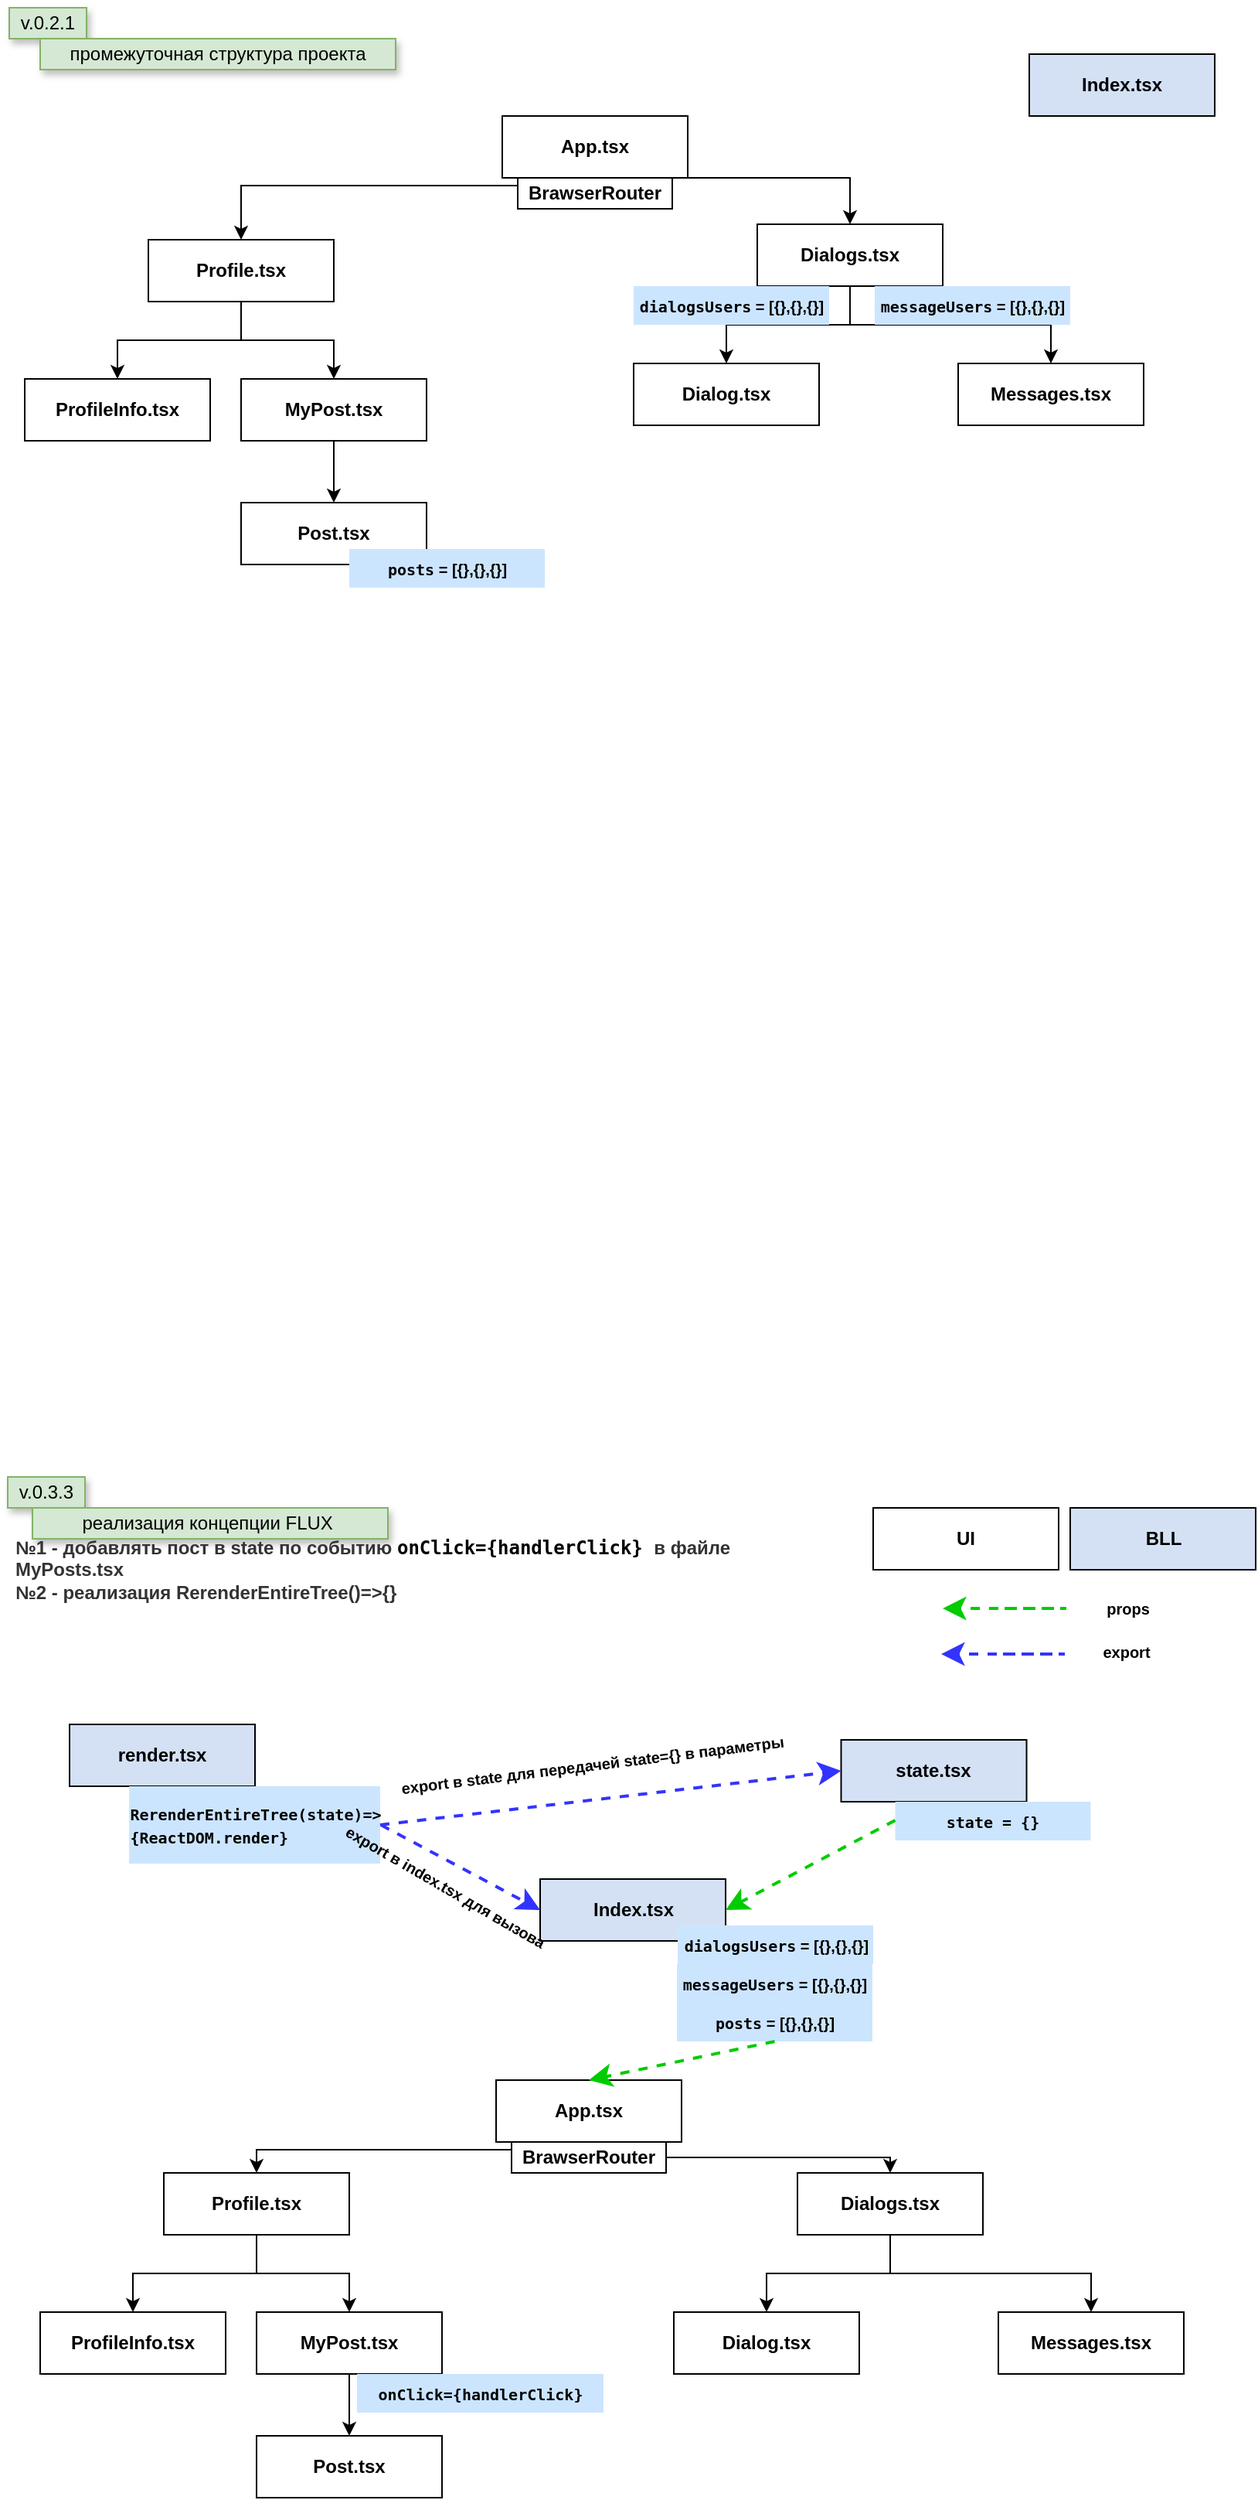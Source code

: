 <mxfile version="16.5.6" type="github">
  <diagram id="oLFiRbwE-C5T9zBizWjQ" name="Page-1">
    <mxGraphModel dx="1758" dy="896" grid="1" gridSize="10" guides="1" tooltips="1" connect="1" arrows="0" fold="1" page="1" pageScale="1" pageWidth="827" pageHeight="1169" math="0" shadow="0">
      <root>
        <mxCell id="0" />
        <mxCell id="1" parent="0" />
        <mxCell id="9WCbVWumMUlL1E1PXj8_-1" value="v.0.2.1" style="text;html=1;strokeColor=#82b366;fillColor=#d5e8d4;align=center;verticalAlign=middle;whiteSpace=wrap;rounded=0;glass=0;shadow=1;" parent="1" vertex="1">
          <mxGeometry x="10" y="10" width="50" height="20" as="geometry" />
        </mxCell>
        <mxCell id="0pOiVx95gZNzW9qbfq_K-2" value="промежуточная структура проекта" style="text;html=1;strokeColor=#82b366;fillColor=#D5E8D4;align=center;verticalAlign=middle;whiteSpace=wrap;rounded=0;glass=0;shadow=1;" parent="1" vertex="1">
          <mxGeometry x="30" y="30" width="230" height="20" as="geometry" />
        </mxCell>
        <mxCell id="0pOiVx95gZNzW9qbfq_K-4" value="&lt;b&gt;App.tsx&lt;/b&gt;" style="rounded=0;whiteSpace=wrap;html=1;fillColor=#FFFFFF;" parent="1" vertex="1">
          <mxGeometry x="329" y="80" width="120" height="40" as="geometry" />
        </mxCell>
        <mxCell id="0pOiVx95gZNzW9qbfq_K-25" style="edgeStyle=orthogonalEdgeStyle;rounded=0;orthogonalLoop=1;jettySize=auto;html=1;exitX=0.5;exitY=1;exitDx=0;exitDy=0;entryX=0.5;entryY=0;entryDx=0;entryDy=0;fontSize=10;fontColor=#000000;" parent="1" source="0pOiVx95gZNzW9qbfq_K-5" target="0pOiVx95gZNzW9qbfq_K-10" edge="1">
          <mxGeometry relative="1" as="geometry" />
        </mxCell>
        <mxCell id="0pOiVx95gZNzW9qbfq_K-26" style="edgeStyle=orthogonalEdgeStyle;rounded=0;orthogonalLoop=1;jettySize=auto;html=1;exitX=0.5;exitY=1;exitDx=0;exitDy=0;entryX=0.5;entryY=0;entryDx=0;entryDy=0;fontSize=10;fontColor=#000000;" parent="1" source="0pOiVx95gZNzW9qbfq_K-5" target="0pOiVx95gZNzW9qbfq_K-11" edge="1">
          <mxGeometry relative="1" as="geometry" />
        </mxCell>
        <mxCell id="0pOiVx95gZNzW9qbfq_K-5" value="&lt;b&gt;Profile.tsx&lt;/b&gt;" style="rounded=0;whiteSpace=wrap;html=1;fillColor=#FFFFFF;" parent="1" vertex="1">
          <mxGeometry x="100" y="160" width="120" height="40" as="geometry" />
        </mxCell>
        <mxCell id="0pOiVx95gZNzW9qbfq_K-27" style="edgeStyle=orthogonalEdgeStyle;rounded=0;orthogonalLoop=1;jettySize=auto;html=1;exitX=0.5;exitY=1;exitDx=0;exitDy=0;entryX=0.5;entryY=0;entryDx=0;entryDy=0;fontSize=10;fontColor=#000000;" parent="1" source="0pOiVx95gZNzW9qbfq_K-6" target="0pOiVx95gZNzW9qbfq_K-13" edge="1">
          <mxGeometry relative="1" as="geometry" />
        </mxCell>
        <mxCell id="0pOiVx95gZNzW9qbfq_K-28" style="edgeStyle=orthogonalEdgeStyle;rounded=0;orthogonalLoop=1;jettySize=auto;html=1;exitX=0.5;exitY=1;exitDx=0;exitDy=0;fontSize=10;fontColor=#000000;" parent="1" source="0pOiVx95gZNzW9qbfq_K-6" target="0pOiVx95gZNzW9qbfq_K-14" edge="1">
          <mxGeometry relative="1" as="geometry" />
        </mxCell>
        <mxCell id="0pOiVx95gZNzW9qbfq_K-6" value="&lt;b&gt;Dialogs.tsx&lt;/b&gt;" style="rounded=0;whiteSpace=wrap;html=1;fillColor=#FFFFFF;" parent="1" vertex="1">
          <mxGeometry x="494" y="150" width="120" height="40" as="geometry" />
        </mxCell>
        <mxCell id="0pOiVx95gZNzW9qbfq_K-24" style="edgeStyle=orthogonalEdgeStyle;rounded=0;orthogonalLoop=1;jettySize=auto;html=1;exitX=0;exitY=0.25;exitDx=0;exitDy=0;entryX=0.5;entryY=0;entryDx=0;entryDy=0;fontSize=10;fontColor=#000000;" parent="1" source="0pOiVx95gZNzW9qbfq_K-8" target="0pOiVx95gZNzW9qbfq_K-5" edge="1">
          <mxGeometry relative="1" as="geometry" />
        </mxCell>
        <mxCell id="0pOiVx95gZNzW9qbfq_K-30" style="edgeStyle=orthogonalEdgeStyle;rounded=0;orthogonalLoop=1;jettySize=auto;html=1;exitX=1;exitY=0;exitDx=0;exitDy=0;entryX=0.5;entryY=0;entryDx=0;entryDy=0;fontSize=10;fontColor=#000000;" parent="1" source="0pOiVx95gZNzW9qbfq_K-8" target="0pOiVx95gZNzW9qbfq_K-6" edge="1">
          <mxGeometry relative="1" as="geometry">
            <Array as="points">
              <mxPoint x="554" y="120" />
            </Array>
          </mxGeometry>
        </mxCell>
        <mxCell id="0pOiVx95gZNzW9qbfq_K-8" value="&lt;b&gt;BrawserRouter&lt;/b&gt;" style="rounded=0;whiteSpace=wrap;html=1;fillColor=#FFFFFF;" parent="1" vertex="1">
          <mxGeometry x="339" y="120" width="100" height="20" as="geometry" />
        </mxCell>
        <mxCell id="0pOiVx95gZNzW9qbfq_K-9" value="&lt;b&gt;Index.tsx&lt;/b&gt;" style="rounded=0;whiteSpace=wrap;html=1;fillColor=#D4E1F5;shadow=0;strokeColor=#000000;" parent="1" vertex="1">
          <mxGeometry x="670" y="40" width="120" height="40" as="geometry" />
        </mxCell>
        <mxCell id="0pOiVx95gZNzW9qbfq_K-10" value="&lt;b&gt;ProfileInfo.tsx&lt;/b&gt;" style="rounded=0;whiteSpace=wrap;html=1;fillColor=#FFFFFF;" parent="1" vertex="1">
          <mxGeometry x="20" y="250" width="120" height="40" as="geometry" />
        </mxCell>
        <mxCell id="0pOiVx95gZNzW9qbfq_K-29" style="edgeStyle=orthogonalEdgeStyle;rounded=0;orthogonalLoop=1;jettySize=auto;html=1;exitX=0.5;exitY=1;exitDx=0;exitDy=0;fontSize=10;fontColor=#000000;" parent="1" source="0pOiVx95gZNzW9qbfq_K-11" target="0pOiVx95gZNzW9qbfq_K-12" edge="1">
          <mxGeometry relative="1" as="geometry" />
        </mxCell>
        <mxCell id="0pOiVx95gZNzW9qbfq_K-11" value="&lt;b&gt;MyPost.tsx&lt;/b&gt;" style="rounded=0;whiteSpace=wrap;html=1;fillColor=#FFFFFF;" parent="1" vertex="1">
          <mxGeometry x="160" y="250" width="120" height="40" as="geometry" />
        </mxCell>
        <mxCell id="0pOiVx95gZNzW9qbfq_K-12" value="&lt;b&gt;Post.tsx&lt;/b&gt;" style="rounded=0;whiteSpace=wrap;html=1;fillColor=#FFFFFF;" parent="1" vertex="1">
          <mxGeometry x="160" y="330" width="120" height="40" as="geometry" />
        </mxCell>
        <mxCell id="0pOiVx95gZNzW9qbfq_K-13" value="&lt;b&gt;Dialog.tsx&lt;/b&gt;" style="rounded=0;whiteSpace=wrap;html=1;fillColor=#FFFFFF;" parent="1" vertex="1">
          <mxGeometry x="414" y="240" width="120" height="40" as="geometry" />
        </mxCell>
        <mxCell id="0pOiVx95gZNzW9qbfq_K-14" value="&lt;b&gt;Messages.tsx&lt;/b&gt;" style="rounded=0;whiteSpace=wrap;html=1;fillColor=#FFFFFF;" parent="1" vertex="1">
          <mxGeometry x="624" y="240" width="120" height="40" as="geometry" />
        </mxCell>
        <mxCell id="0pOiVx95gZNzW9qbfq_K-15" value="&lt;b&gt;&lt;font style=&quot;font-size: 10px&quot;&gt;&lt;span style=&quot;font-family: &amp;#34;jetbrains mono&amp;#34; , monospace&quot;&gt;dialogsUsers&lt;/span&gt;&amp;nbsp;= [{},{},{}]&lt;/font&gt;&lt;/b&gt;" style="rounded=0;whiteSpace=wrap;html=1;shadow=0;strokeColor=none;fillColor=#CCE5FF;" parent="1" vertex="1">
          <mxGeometry x="414" y="190" width="126.5" height="25" as="geometry" />
        </mxCell>
        <mxCell id="0pOiVx95gZNzW9qbfq_K-19" value="&lt;b&gt;&lt;font style=&quot;font-size: 10px&quot;&gt;&lt;span style=&quot;font-family: &amp;#34;jetbrains mono&amp;#34; , monospace&quot;&gt;messageUsers&lt;/span&gt;&amp;nbsp;= [{},{},{}]&lt;/font&gt;&lt;/b&gt;" style="rounded=0;whiteSpace=wrap;html=1;shadow=0;strokeColor=none;fillColor=#CCE5FF;" parent="1" vertex="1">
          <mxGeometry x="570" y="190" width="126.5" height="25" as="geometry" />
        </mxCell>
        <mxCell id="0pOiVx95gZNzW9qbfq_K-20" value="&lt;b&gt;&lt;font style=&quot;font-size: 10px&quot;&gt;&lt;font face=&quot;jetbrains mono, monospace&quot;&gt;posts&lt;/font&gt; = [{},{},{}]&lt;/font&gt;&lt;/b&gt;" style="rounded=0;whiteSpace=wrap;html=1;shadow=0;strokeColor=none;fillColor=#CCE5FF;" parent="1" vertex="1">
          <mxGeometry x="230" y="360" width="126.5" height="25" as="geometry" />
        </mxCell>
        <mxCell id="BKw3hRmDs_eH8maUTLtB-39" value="v.0.3.3" style="text;html=1;strokeColor=#82b366;fillColor=#d5e8d4;align=center;verticalAlign=middle;whiteSpace=wrap;rounded=0;glass=0;shadow=1;" vertex="1" parent="1">
          <mxGeometry x="9" y="960" width="50" height="20" as="geometry" />
        </mxCell>
        <mxCell id="BKw3hRmDs_eH8maUTLtB-40" value="реализация концепции FLUX&amp;nbsp;" style="text;html=1;strokeColor=#82b366;fillColor=#D5E8D4;align=center;verticalAlign=middle;whiteSpace=wrap;rounded=0;glass=0;shadow=1;" vertex="1" parent="1">
          <mxGeometry x="25" y="980" width="230" height="20" as="geometry" />
        </mxCell>
        <mxCell id="BKw3hRmDs_eH8maUTLtB-41" value="&lt;b&gt;App.tsx&lt;/b&gt;" style="rounded=0;whiteSpace=wrap;html=1;fillColor=#FFFFFF;" vertex="1" parent="1">
          <mxGeometry x="325" y="1350" width="120" height="40" as="geometry" />
        </mxCell>
        <mxCell id="BKw3hRmDs_eH8maUTLtB-42" style="edgeStyle=orthogonalEdgeStyle;rounded=0;orthogonalLoop=1;jettySize=auto;html=1;exitX=0.5;exitY=1;exitDx=0;exitDy=0;entryX=0.5;entryY=0;entryDx=0;entryDy=0;fontSize=10;fontColor=#000000;" edge="1" parent="1" source="BKw3hRmDs_eH8maUTLtB-44" target="BKw3hRmDs_eH8maUTLtB-52">
          <mxGeometry relative="1" as="geometry" />
        </mxCell>
        <mxCell id="BKw3hRmDs_eH8maUTLtB-43" style="edgeStyle=orthogonalEdgeStyle;rounded=0;orthogonalLoop=1;jettySize=auto;html=1;exitX=0.5;exitY=1;exitDx=0;exitDy=0;entryX=0.5;entryY=0;entryDx=0;entryDy=0;fontSize=10;fontColor=#000000;" edge="1" parent="1" source="BKw3hRmDs_eH8maUTLtB-44" target="BKw3hRmDs_eH8maUTLtB-54">
          <mxGeometry relative="1" as="geometry" />
        </mxCell>
        <mxCell id="BKw3hRmDs_eH8maUTLtB-44" value="&lt;b&gt;Profile.tsx&lt;/b&gt;" style="rounded=0;whiteSpace=wrap;html=1;fillColor=#FFFFFF;" vertex="1" parent="1">
          <mxGeometry x="110" y="1410" width="120" height="40" as="geometry" />
        </mxCell>
        <mxCell id="BKw3hRmDs_eH8maUTLtB-45" style="edgeStyle=orthogonalEdgeStyle;rounded=0;orthogonalLoop=1;jettySize=auto;html=1;exitX=0.5;exitY=1;exitDx=0;exitDy=0;entryX=0.5;entryY=0;entryDx=0;entryDy=0;fontSize=10;fontColor=#000000;" edge="1" parent="1" source="BKw3hRmDs_eH8maUTLtB-47" target="BKw3hRmDs_eH8maUTLtB-56">
          <mxGeometry relative="1" as="geometry" />
        </mxCell>
        <mxCell id="BKw3hRmDs_eH8maUTLtB-46" style="edgeStyle=orthogonalEdgeStyle;rounded=0;orthogonalLoop=1;jettySize=auto;html=1;exitX=0.5;exitY=1;exitDx=0;exitDy=0;fontSize=10;fontColor=#000000;" edge="1" parent="1" source="BKw3hRmDs_eH8maUTLtB-47" target="BKw3hRmDs_eH8maUTLtB-57">
          <mxGeometry relative="1" as="geometry" />
        </mxCell>
        <mxCell id="BKw3hRmDs_eH8maUTLtB-47" value="&lt;b&gt;Dialogs.tsx&lt;/b&gt;" style="rounded=0;whiteSpace=wrap;html=1;fillColor=#FFFFFF;" vertex="1" parent="1">
          <mxGeometry x="520" y="1410" width="120" height="40" as="geometry" />
        </mxCell>
        <mxCell id="BKw3hRmDs_eH8maUTLtB-48" style="edgeStyle=orthogonalEdgeStyle;rounded=0;orthogonalLoop=1;jettySize=auto;html=1;exitX=0;exitY=0.25;exitDx=0;exitDy=0;entryX=0.5;entryY=0;entryDx=0;entryDy=0;fontSize=10;fontColor=#000000;" edge="1" parent="1" source="BKw3hRmDs_eH8maUTLtB-50" target="BKw3hRmDs_eH8maUTLtB-44">
          <mxGeometry relative="1" as="geometry">
            <Array as="points">
              <mxPoint x="170" y="1395" />
            </Array>
          </mxGeometry>
        </mxCell>
        <mxCell id="BKw3hRmDs_eH8maUTLtB-49" style="edgeStyle=orthogonalEdgeStyle;rounded=0;orthogonalLoop=1;jettySize=auto;html=1;exitX=1;exitY=0.5;exitDx=0;exitDy=0;entryX=0.5;entryY=0;entryDx=0;entryDy=0;fontSize=10;fontColor=#000000;" edge="1" parent="1" source="BKw3hRmDs_eH8maUTLtB-50" target="BKw3hRmDs_eH8maUTLtB-47">
          <mxGeometry relative="1" as="geometry">
            <Array as="points">
              <mxPoint x="580" y="1400" />
            </Array>
          </mxGeometry>
        </mxCell>
        <mxCell id="BKw3hRmDs_eH8maUTLtB-50" value="&lt;b&gt;BrawserRouter&lt;/b&gt;" style="rounded=0;whiteSpace=wrap;html=1;fillColor=#FFFFFF;" vertex="1" parent="1">
          <mxGeometry x="335" y="1390" width="100" height="20" as="geometry" />
        </mxCell>
        <mxCell id="BKw3hRmDs_eH8maUTLtB-51" value="&lt;b&gt;Index.tsx&lt;/b&gt;" style="rounded=0;whiteSpace=wrap;html=1;fillColor=#D4E1F5;shadow=0;strokeColor=#000000;" vertex="1" parent="1">
          <mxGeometry x="353.5" y="1220" width="120" height="40" as="geometry" />
        </mxCell>
        <mxCell id="BKw3hRmDs_eH8maUTLtB-52" value="&lt;b&gt;ProfileInfo.tsx&lt;/b&gt;" style="rounded=0;whiteSpace=wrap;html=1;fillColor=#FFFFFF;" vertex="1" parent="1">
          <mxGeometry x="30" y="1500" width="120" height="40" as="geometry" />
        </mxCell>
        <mxCell id="BKw3hRmDs_eH8maUTLtB-53" style="edgeStyle=orthogonalEdgeStyle;rounded=0;orthogonalLoop=1;jettySize=auto;html=1;exitX=0.5;exitY=1;exitDx=0;exitDy=0;fontSize=10;fontColor=#000000;" edge="1" parent="1" source="BKw3hRmDs_eH8maUTLtB-54" target="BKw3hRmDs_eH8maUTLtB-55">
          <mxGeometry relative="1" as="geometry" />
        </mxCell>
        <mxCell id="BKw3hRmDs_eH8maUTLtB-54" value="&lt;b&gt;MyPost.tsx&lt;/b&gt;" style="rounded=0;whiteSpace=wrap;html=1;fillColor=#FFFFFF;" vertex="1" parent="1">
          <mxGeometry x="170" y="1500" width="120" height="40" as="geometry" />
        </mxCell>
        <mxCell id="BKw3hRmDs_eH8maUTLtB-55" value="&lt;b&gt;Post.tsx&lt;/b&gt;" style="rounded=0;whiteSpace=wrap;html=1;fillColor=#FFFFFF;" vertex="1" parent="1">
          <mxGeometry x="170" y="1580" width="120" height="40" as="geometry" />
        </mxCell>
        <mxCell id="BKw3hRmDs_eH8maUTLtB-56" value="&lt;b&gt;Dialog.tsx&lt;/b&gt;" style="rounded=0;whiteSpace=wrap;html=1;fillColor=#FFFFFF;" vertex="1" parent="1">
          <mxGeometry x="440" y="1500" width="120" height="40" as="geometry" />
        </mxCell>
        <mxCell id="BKw3hRmDs_eH8maUTLtB-57" value="&lt;b&gt;Messages.tsx&lt;/b&gt;" style="rounded=0;whiteSpace=wrap;html=1;fillColor=#FFFFFF;" vertex="1" parent="1">
          <mxGeometry x="650" y="1500" width="120" height="40" as="geometry" />
        </mxCell>
        <mxCell id="BKw3hRmDs_eH8maUTLtB-58" value="&lt;b&gt;&lt;font style=&quot;font-size: 10px&quot;&gt;&lt;span style=&quot;font-family: &amp;#34;jetbrains mono&amp;#34; , monospace&quot;&gt;dialogsUsers&lt;/span&gt;&amp;nbsp;= [{},{},{}]&lt;/font&gt;&lt;/b&gt;" style="rounded=0;whiteSpace=wrap;html=1;shadow=0;strokeColor=none;fillColor=#CCE5FF;" vertex="1" parent="1">
          <mxGeometry x="442.5" y="1250" width="126.5" height="25" as="geometry" />
        </mxCell>
        <mxCell id="BKw3hRmDs_eH8maUTLtB-61" value="&lt;b&gt;&lt;font style=&quot;font-size: 10px&quot;&gt;&lt;span style=&quot;font-family: &amp;#34;jetbrains mono&amp;#34; , monospace&quot;&gt;messageUsers&lt;/span&gt;&amp;nbsp;= [{},{},{}]&lt;/font&gt;&lt;/b&gt;" style="rounded=0;whiteSpace=wrap;html=1;shadow=0;strokeColor=none;fillColor=#CCE5FF;" vertex="1" parent="1">
          <mxGeometry x="442" y="1275" width="126.5" height="25" as="geometry" />
        </mxCell>
        <mxCell id="BKw3hRmDs_eH8maUTLtB-63" value="&lt;b&gt;&lt;font style=&quot;font-size: 10px&quot;&gt;&lt;font face=&quot;jetbrains mono, monospace&quot;&gt;posts&lt;/font&gt; = [{},{},{}]&lt;/font&gt;&lt;/b&gt;" style="rounded=0;whiteSpace=wrap;html=1;shadow=0;strokeColor=none;fillColor=#CCE5FF;" vertex="1" parent="1">
          <mxGeometry x="442" y="1300" width="126.5" height="25" as="geometry" />
        </mxCell>
        <mxCell id="BKw3hRmDs_eH8maUTLtB-65" value="&lt;b&gt;state.tsx&lt;/b&gt;" style="rounded=0;whiteSpace=wrap;html=1;fillColor=#D4E1F5;shadow=0;strokeColor=#000000;" vertex="1" parent="1">
          <mxGeometry x="548.25" y="1130" width="120" height="40" as="geometry" />
        </mxCell>
        <mxCell id="BKw3hRmDs_eH8maUTLtB-66" value="&lt;b&gt;№1 - добавлять пост в state по событию&amp;nbsp;&lt;/b&gt;&lt;b style=&quot;color: rgb(0 , 0 , 0) ; font-family: &amp;#34;jetbrains mono&amp;#34; , monospace&quot;&gt;onClick={handlerClick}&amp;nbsp;&lt;/b&gt;&lt;b&gt;в файле MyPosts.tsx&lt;br&gt;№2 - реализация RerenderEntireTree()=&amp;gt;{}&amp;nbsp;&amp;nbsp;&lt;br&gt;&lt;/b&gt;" style="text;html=1;strokeColor=none;fillColor=none;align=left;verticalAlign=middle;whiteSpace=wrap;rounded=0;labelBackgroundColor=none;labelBorderColor=none;fontFamily=Helvetica;fontSize=12;fontColor=#333333;" vertex="1" parent="1">
          <mxGeometry x="11.5" y="1000" width="529" height="40" as="geometry" />
        </mxCell>
        <mxCell id="BKw3hRmDs_eH8maUTLtB-67" value="&lt;b&gt;BLL&lt;/b&gt;" style="rounded=0;whiteSpace=wrap;html=1;fillColor=#D4E1F5;shadow=0;strokeColor=#000000;" vertex="1" parent="1">
          <mxGeometry x="696.5" y="980" width="120" height="40" as="geometry" />
        </mxCell>
        <mxCell id="BKw3hRmDs_eH8maUTLtB-68" value="&lt;b&gt;UI&lt;/b&gt;" style="rounded=0;whiteSpace=wrap;html=1;fillColor=#FFFFFF;strokeColor=#000000;" vertex="1" parent="1">
          <mxGeometry x="569" y="980" width="120" height="40" as="geometry" />
        </mxCell>
        <mxCell id="BKw3hRmDs_eH8maUTLtB-70" value="&lt;pre style=&quot;color: rgb(51 , 51 , 51) ; text-align: left ; font-family: &amp;#34;jetbrains mono&amp;#34; , monospace&quot;&gt;&lt;font color=&quot;#000000&quot; style=&quot;font-size: 10px&quot;&gt;&lt;b&gt;onClick={handlerClick}&lt;/b&gt;&lt;/font&gt;&lt;/pre&gt;" style="rounded=0;whiteSpace=wrap;html=1;shadow=0;strokeColor=none;fillColor=#CCE5FF;" vertex="1" parent="1">
          <mxGeometry x="235" y="1540" width="159.5" height="25" as="geometry" />
        </mxCell>
        <mxCell id="BKw3hRmDs_eH8maUTLtB-71" value="&lt;font face=&quot;jetbrains mono, monospace&quot;&gt;&lt;span style=&quot;font-size: 10px&quot;&gt;&lt;b&gt;state = {}&lt;/b&gt;&lt;/span&gt;&lt;/font&gt;" style="rounded=0;whiteSpace=wrap;html=1;shadow=0;strokeColor=none;fillColor=#CCE5FF;" vertex="1" parent="1">
          <mxGeometry x="583.25" y="1170" width="126.5" height="25" as="geometry" />
        </mxCell>
        <mxCell id="BKw3hRmDs_eH8maUTLtB-72" value="&lt;b&gt;render.tsx&lt;/b&gt;" style="rounded=0;whiteSpace=wrap;html=1;fillColor=#D4E1F5;shadow=0;strokeColor=#000000;" vertex="1" parent="1">
          <mxGeometry x="49" y="1120" width="120" height="40" as="geometry" />
        </mxCell>
        <mxCell id="BKw3hRmDs_eH8maUTLtB-74" value="&lt;pre style=&quot;text-align: left ; font-family: &amp;#34;jetbrains mono&amp;#34; , monospace&quot;&gt;&lt;pre style=&quot;font-family: &amp;#34;jetbrains mono&amp;#34; , monospace&quot;&gt;&lt;b style=&quot;font-size: 10px ; white-space: normal&quot;&gt;RerenderEntireTree(state)=&amp;gt;&lt;/b&gt;&lt;br&gt;&lt;font style=&quot;white-space: normal ; font-size: 10px&quot;&gt;&lt;b&gt;{ReactDOM.render&lt;/b&gt;&lt;/font&gt;&lt;b style=&quot;font-size: 10px ; white-space: normal&quot;&gt;}&lt;/b&gt;&lt;br&gt;&lt;/pre&gt;&lt;/pre&gt;" style="rounded=0;whiteSpace=wrap;html=1;shadow=0;strokeColor=none;fillColor=#CCE5FF;" vertex="1" parent="1">
          <mxGeometry x="87.5" y="1160" width="162.5" height="50" as="geometry" />
        </mxCell>
        <mxCell id="BKw3hRmDs_eH8maUTLtB-75" style="edgeStyle=none;rounded=0;orthogonalLoop=1;jettySize=auto;html=1;dashed=1;fontFamily=Helvetica;fontSize=12;fontColor=#333333;strokeColor=#00CC00;endSize=9;startSize=10;jumpSize=9;strokeWidth=2;" edge="1" parent="1">
          <mxGeometry relative="1" as="geometry">
            <mxPoint x="654" y="1045" as="sourcePoint" />
            <mxPoint x="614" y="1045" as="targetPoint" />
            <Array as="points">
              <mxPoint x="694" y="1045" />
            </Array>
          </mxGeometry>
        </mxCell>
        <mxCell id="BKw3hRmDs_eH8maUTLtB-76" style="edgeStyle=none;rounded=0;orthogonalLoop=1;jettySize=auto;html=1;dashed=1;fontFamily=Helvetica;fontSize=12;fontColor=#333333;strokeColor=#3333FF;endSize=9;startSize=10;jumpSize=9;strokeWidth=2;" edge="1" parent="1">
          <mxGeometry relative="1" as="geometry">
            <mxPoint x="653" y="1074.5" as="sourcePoint" />
            <mxPoint x="613" y="1074.5" as="targetPoint" />
            <Array as="points">
              <mxPoint x="693" y="1074.5" />
            </Array>
          </mxGeometry>
        </mxCell>
        <mxCell id="BKw3hRmDs_eH8maUTLtB-79" value="&lt;b&gt;props&lt;/b&gt;" style="text;html=1;strokeColor=none;fillColor=none;align=center;verticalAlign=middle;whiteSpace=wrap;rounded=0;labelBackgroundColor=none;labelBorderColor=none;fontFamily=Helvetica;fontSize=10;fontColor=#000000;" vertex="1" parent="1">
          <mxGeometry x="704" y="1030" width="60" height="30" as="geometry" />
        </mxCell>
        <mxCell id="BKw3hRmDs_eH8maUTLtB-80" value="&lt;b&gt;export&lt;/b&gt;" style="text;html=1;strokeColor=none;fillColor=none;align=center;verticalAlign=middle;whiteSpace=wrap;rounded=0;labelBackgroundColor=none;labelBorderColor=none;fontFamily=Helvetica;fontSize=10;fontColor=#000000;" vertex="1" parent="1">
          <mxGeometry x="703" y="1058" width="60" height="30" as="geometry" />
        </mxCell>
        <mxCell id="BKw3hRmDs_eH8maUTLtB-81" style="edgeStyle=none;rounded=0;orthogonalLoop=1;jettySize=auto;html=1;dashed=1;fontFamily=Helvetica;fontSize=12;fontColor=#333333;strokeColor=#3333FF;endSize=9;startSize=10;jumpSize=9;strokeWidth=2;entryX=0;entryY=0.5;entryDx=0;entryDy=0;" edge="1" parent="1" target="BKw3hRmDs_eH8maUTLtB-65">
          <mxGeometry relative="1" as="geometry">
            <mxPoint x="250" y="1185" as="sourcePoint" />
            <mxPoint x="540" y="1150" as="targetPoint" />
            <Array as="points">
              <mxPoint x="250" y="1185" />
            </Array>
          </mxGeometry>
        </mxCell>
        <mxCell id="BKw3hRmDs_eH8maUTLtB-82" style="edgeStyle=none;rounded=0;orthogonalLoop=1;jettySize=auto;html=1;dashed=1;fontFamily=Helvetica;fontSize=12;fontColor=#333333;strokeColor=#3333FF;endSize=9;startSize=10;jumpSize=9;strokeWidth=2;entryX=0;entryY=0.5;entryDx=0;entryDy=0;" edge="1" parent="1" target="BKw3hRmDs_eH8maUTLtB-51">
          <mxGeometry relative="1" as="geometry">
            <mxPoint x="250.5" y="1185" as="sourcePoint" />
            <mxPoint x="350" y="1260" as="targetPoint" />
            <Array as="points">
              <mxPoint x="250.5" y="1185" />
            </Array>
          </mxGeometry>
        </mxCell>
        <mxCell id="BKw3hRmDs_eH8maUTLtB-83" value="&lt;b&gt;export в state для передачей state={} в параметры&lt;/b&gt;" style="text;html=1;strokeColor=none;fillColor=none;align=center;verticalAlign=middle;whiteSpace=wrap;rounded=0;labelBackgroundColor=none;labelBorderColor=none;fontFamily=Helvetica;fontSize=10;fontColor=#000000;rotation=-7;" vertex="1" parent="1">
          <mxGeometry x="260.5" y="1131" width="253" height="30" as="geometry" />
        </mxCell>
        <mxCell id="BKw3hRmDs_eH8maUTLtB-84" style="edgeStyle=none;rounded=0;orthogonalLoop=1;jettySize=auto;html=1;dashed=1;fontFamily=Helvetica;fontSize=12;fontColor=#333333;strokeColor=#00CC00;endSize=9;startSize=10;jumpSize=9;strokeWidth=2;entryX=1;entryY=0.5;entryDx=0;entryDy=0;" edge="1" parent="1" target="BKw3hRmDs_eH8maUTLtB-51">
          <mxGeometry relative="1" as="geometry">
            <mxPoint x="583.25" y="1182" as="sourcePoint" />
            <mxPoint x="480" y="1260" as="targetPoint" />
            <Array as="points" />
          </mxGeometry>
        </mxCell>
        <mxCell id="BKw3hRmDs_eH8maUTLtB-85" style="edgeStyle=none;rounded=0;orthogonalLoop=1;jettySize=auto;html=1;dashed=1;fontFamily=Helvetica;fontSize=12;fontColor=#333333;strokeColor=#00CC00;endSize=9;startSize=10;jumpSize=9;strokeWidth=2;entryX=0.5;entryY=0;entryDx=0;entryDy=0;exitX=0.5;exitY=1;exitDx=0;exitDy=0;" edge="1" parent="1" source="BKw3hRmDs_eH8maUTLtB-63" target="BKw3hRmDs_eH8maUTLtB-41">
          <mxGeometry relative="1" as="geometry">
            <mxPoint x="480" y="1350" as="sourcePoint" />
            <mxPoint x="414" y="1370" as="targetPoint" />
            <Array as="points" />
          </mxGeometry>
        </mxCell>
        <mxCell id="BKw3hRmDs_eH8maUTLtB-86" value="&lt;b&gt;export в index.tsx для вызова&lt;/b&gt;" style="text;html=1;strokeColor=none;fillColor=none;align=center;verticalAlign=middle;whiteSpace=wrap;rounded=0;labelBackgroundColor=none;labelBorderColor=none;fontFamily=Helvetica;fontSize=10;fontColor=#000000;rotation=30;" vertex="1" parent="1">
          <mxGeometry x="193" y="1210" width="199" height="30" as="geometry" />
        </mxCell>
      </root>
    </mxGraphModel>
  </diagram>
</mxfile>
